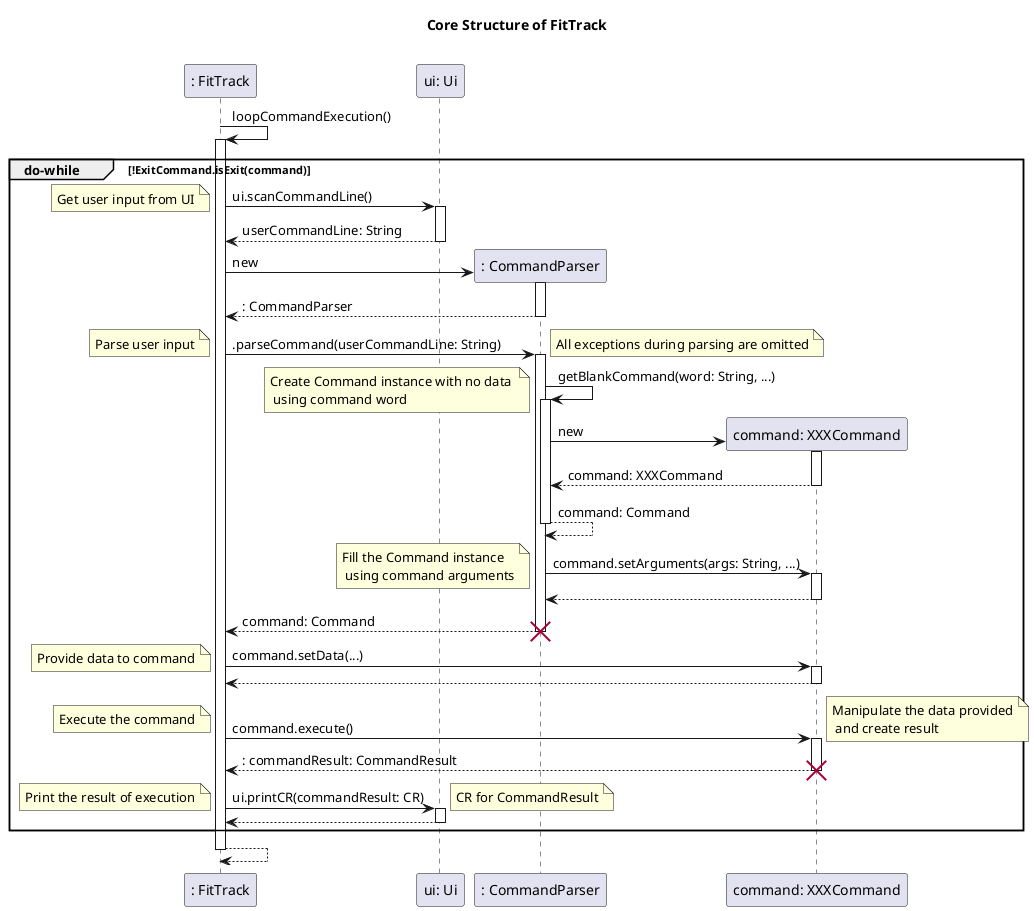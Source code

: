 @startuml

title Core Structure of FitTrack\n

participant ": FitTrack" as main
participant "ui: Ui" as ui
participant ": CommandParser" as parser
participant "command: XXXCommand" as cmd


main -> main ++: loopCommandExecution()

group do-while [!ExitCommand.isExit(command)]
    main -> ui ++: ui.scanCommandLine()
    note left: Get user input from UI
    return userCommandLine: String

    create parser
    main -> parser ++: new
    return : CommandParser


    main -> parser ++: .parseCommand(userCommandLine: String)
    note left: Parse user input
    note right: All exceptions during parsing are omitted

    parser -> parser ++: getBlankCommand(word: String, ...)
    note left: Create Command instance with no data \n using command word
    create cmd
    parser -> cmd ++: new
    return command: XXXCommand
    return command: Command

    parser -> cmd ++: command.setArguments(args: String, ...)
    note left: Fill the Command instance \n using command arguments
    return

    return command: Command
    destroy parser


    main -> cmd ++: command.setData(...)
    note left: Provide data to command
    return

    main -> cmd ++: command.execute()
    note left: Execute the command
    note right: Manipulate the data provided\n and create result
    return: commandResult: CommandResult
    destroy cmd

    main -> ui ++: ui.printCR(commandResult: CR)
    note left: Print the result of execution
    note right: CR for CommandResult
    return
end

return

@enduml